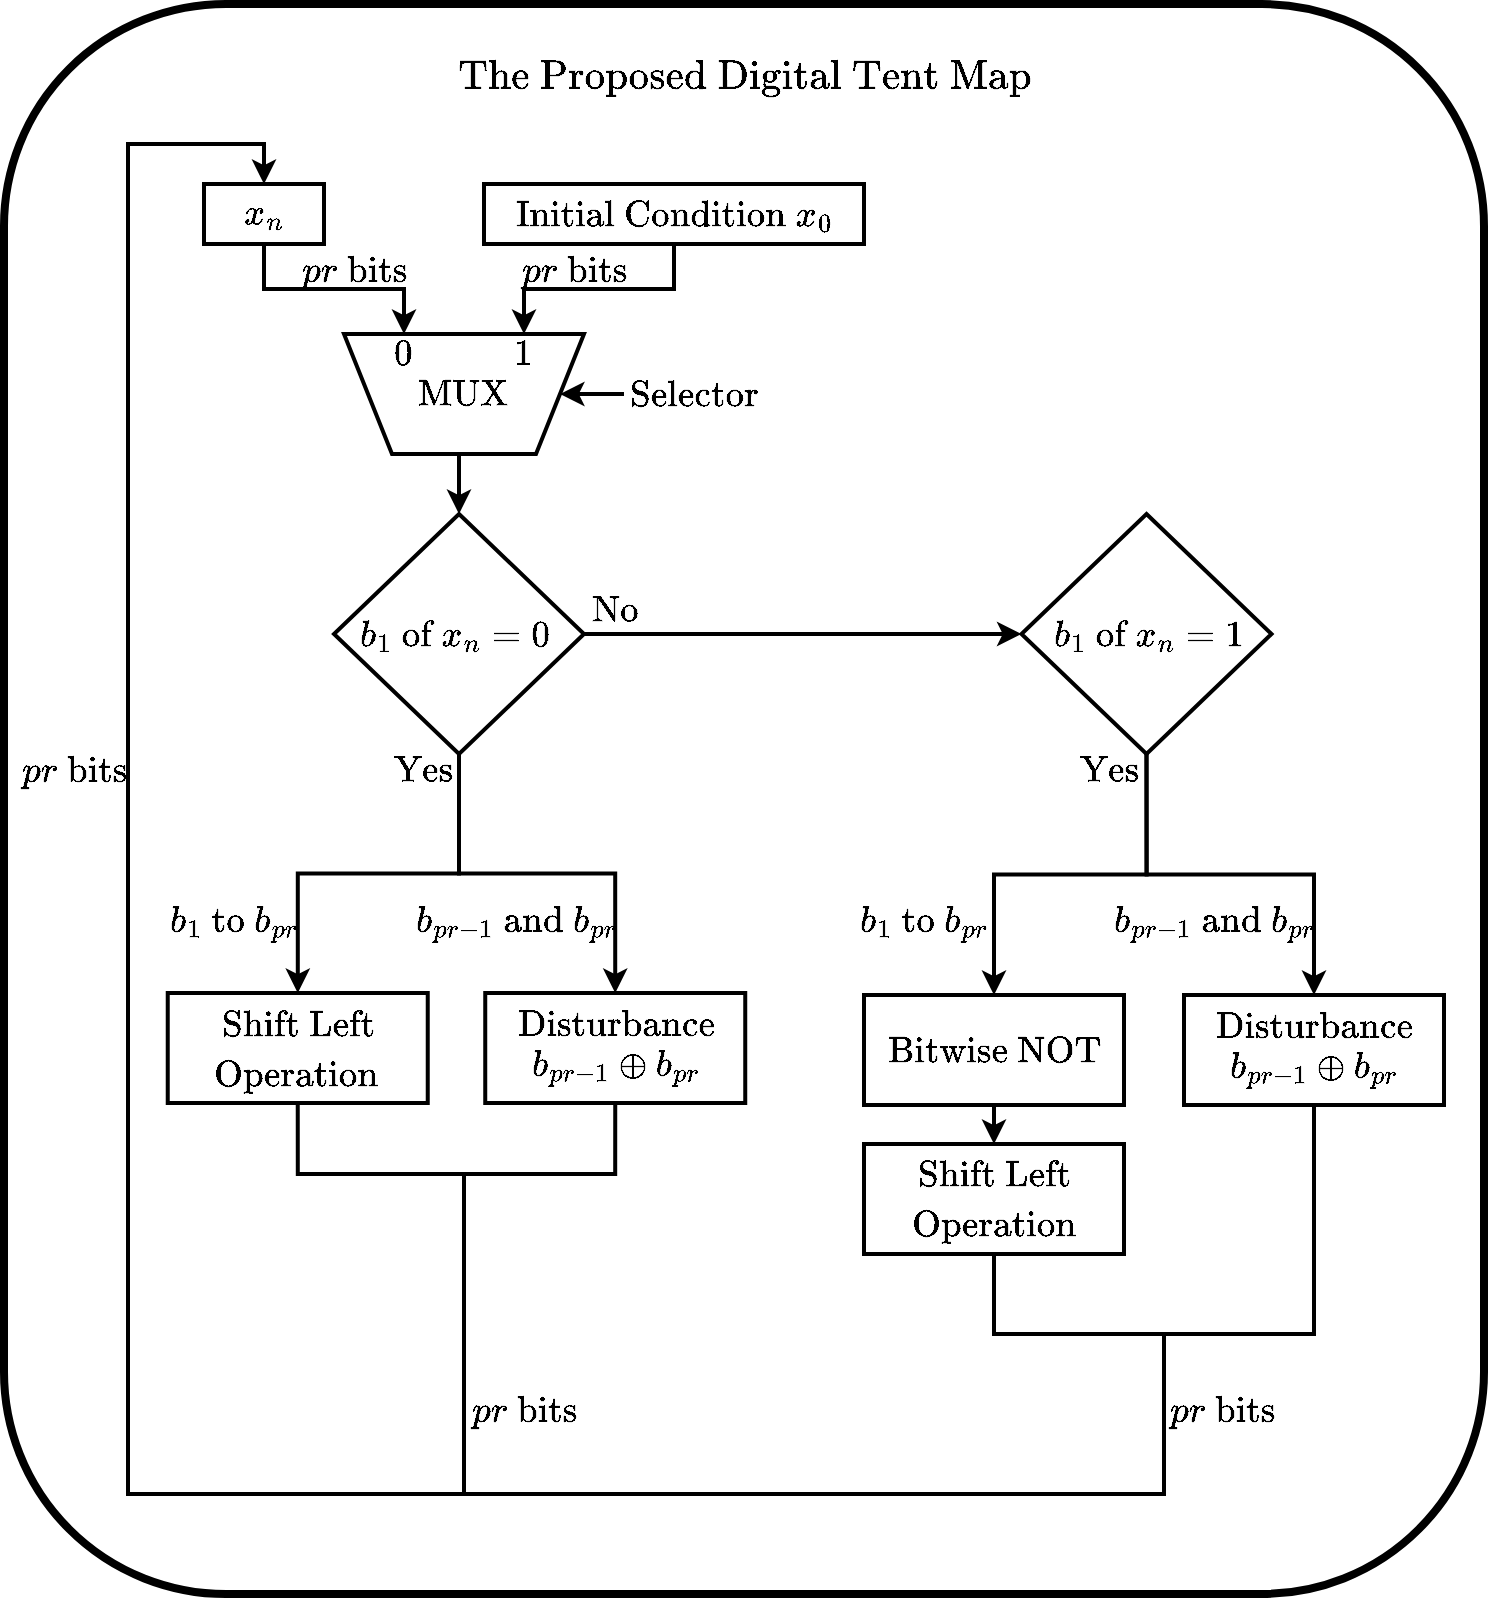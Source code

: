 <mxfile version="22.1.16" type="device">
  <diagram id="9psBLqmak3lMU7G5c20V" name="Page-1">
    <mxGraphModel dx="1489" dy="813" grid="1" gridSize="10" guides="1" tooltips="1" connect="1" arrows="1" fold="1" page="0" pageScale="1" pageWidth="827" pageHeight="1169" math="1" shadow="0">
      <root>
        <mxCell id="0" />
        <mxCell id="1" parent="0" />
        <mxCell id="FeHKe5AxDK6OaH7JaS3C-54" value="" style="rounded=1;whiteSpace=wrap;html=1;strokeWidth=4;" parent="1" vertex="1">
          <mxGeometry x="10" y="55" width="740" height="795" as="geometry" />
        </mxCell>
        <mxCell id="Nr69Wi0nUV-9w_bvXHgk-59" style="edgeStyle=orthogonalEdgeStyle;rounded=0;orthogonalLoop=1;jettySize=auto;html=1;fontSize=18;endArrow=none;endFill=0;strokeWidth=2;exitX=0.5;exitY=1;exitDx=0;exitDy=0;" parent="1" source="Nr69Wi0nUV-9w_bvXHgk-21" edge="1">
          <mxGeometry relative="1" as="geometry">
            <mxPoint x="240" y="760" as="targetPoint" />
            <Array as="points">
              <mxPoint x="505" y="720" />
              <mxPoint x="590" y="720" />
              <mxPoint x="590" y="800" />
              <mxPoint x="240" y="800" />
            </Array>
          </mxGeometry>
        </mxCell>
        <mxCell id="Nr69Wi0nUV-9w_bvXHgk-21" value="" style="rounded=0;whiteSpace=wrap;html=1;strokeWidth=2;" parent="1" vertex="1">
          <mxGeometry x="440" y="625" width="130" height="55" as="geometry" />
        </mxCell>
        <mxCell id="Nr69Wi0nUV-9w_bvXHgk-55" style="edgeStyle=orthogonalEdgeStyle;rounded=0;orthogonalLoop=1;jettySize=auto;html=1;exitX=0.5;exitY=1;exitDx=0;exitDy=0;entryX=0.5;entryY=0;entryDx=0;entryDy=0;fontSize=18;strokeWidth=2;" parent="1" source="Nr69Wi0nUV-9w_bvXHgk-19" target="Nr69Wi0nUV-9w_bvXHgk-21" edge="1">
          <mxGeometry relative="1" as="geometry">
            <Array as="points" />
          </mxGeometry>
        </mxCell>
        <mxCell id="Nr69Wi0nUV-9w_bvXHgk-19" value="" style="rounded=0;whiteSpace=wrap;html=1;strokeWidth=2;" parent="1" vertex="1">
          <mxGeometry x="440" y="550.5" width="130" height="55" as="geometry" />
        </mxCell>
        <mxCell id="Nr69Wi0nUV-9w_bvXHgk-52" style="edgeStyle=orthogonalEdgeStyle;rounded=0;orthogonalLoop=1;jettySize=auto;html=1;exitX=0.5;exitY=1;exitDx=0;exitDy=0;entryX=0.5;entryY=0;entryDx=0;entryDy=0;fontSize=18;strokeWidth=2;" parent="1" source="Nr69Wi0nUV-9w_bvXHgk-5" target="Nr69Wi0nUV-9w_bvXHgk-19" edge="1">
          <mxGeometry relative="1" as="geometry" />
        </mxCell>
        <mxCell id="Nr69Wi0nUV-9w_bvXHgk-53" style="edgeStyle=orthogonalEdgeStyle;rounded=0;orthogonalLoop=1;jettySize=auto;html=1;exitX=0.5;exitY=1;exitDx=0;exitDy=0;entryX=0.5;entryY=0;entryDx=0;entryDy=0;fontSize=18;strokeWidth=2;" parent="1" source="Nr69Wi0nUV-9w_bvXHgk-5" target="Nr69Wi0nUV-9w_bvXHgk-30" edge="1">
          <mxGeometry relative="1" as="geometry" />
        </mxCell>
        <mxCell id="Nr69Wi0nUV-9w_bvXHgk-5" value="" style="rhombus;whiteSpace=wrap;html=1;strokeWidth=2;fontSize=28;" parent="1" vertex="1">
          <mxGeometry x="518.75" y="310" width="125" height="120" as="geometry" />
        </mxCell>
        <mxCell id="FeHKe5AxDK6OaH7JaS3C-24" style="edgeStyle=orthogonalEdgeStyle;rounded=0;orthogonalLoop=1;jettySize=auto;html=1;exitX=0.5;exitY=1;exitDx=0;exitDy=0;entryX=0.25;entryY=1;entryDx=0;entryDy=0;strokeWidth=2;" parent="1" source="FeHKe5AxDK6OaH7JaS3C-19" target="FeHKe5AxDK6OaH7JaS3C-11" edge="1">
          <mxGeometry relative="1" as="geometry" />
        </mxCell>
        <mxCell id="FeHKe5AxDK6OaH7JaS3C-19" value="" style="rounded=0;whiteSpace=wrap;html=1;strokeWidth=2;" parent="1" vertex="1">
          <mxGeometry x="250" y="145" width="190" height="30" as="geometry" />
        </mxCell>
        <mxCell id="FeHKe5AxDK6OaH7JaS3C-23" style="edgeStyle=orthogonalEdgeStyle;rounded=0;orthogonalLoop=1;jettySize=auto;html=1;exitX=0.5;exitY=1;exitDx=0;exitDy=0;entryX=0.75;entryY=1;entryDx=0;entryDy=0;strokeWidth=2;" parent="1" source="FeHKe5AxDK6OaH7JaS3C-14" target="FeHKe5AxDK6OaH7JaS3C-11" edge="1">
          <mxGeometry relative="1" as="geometry" />
        </mxCell>
        <mxCell id="FeHKe5AxDK6OaH7JaS3C-14" value="" style="rounded=0;whiteSpace=wrap;html=1;strokeWidth=2;" parent="1" vertex="1">
          <mxGeometry x="110" y="145" width="60" height="30" as="geometry" />
        </mxCell>
        <mxCell id="Nr69Wi0nUV-9w_bvXHgk-33" style="edgeStyle=orthogonalEdgeStyle;rounded=0;orthogonalLoop=1;jettySize=auto;html=1;exitX=0.5;exitY=0;exitDx=0;exitDy=0;entryX=0.5;entryY=0;entryDx=0;entryDy=0;fontSize=18;strokeWidth=2;" parent="1" source="FeHKe5AxDK6OaH7JaS3C-11" target="Nr69Wi0nUV-9w_bvXHgk-1" edge="1">
          <mxGeometry relative="1" as="geometry" />
        </mxCell>
        <mxCell id="FeHKe5AxDK6OaH7JaS3C-11" value="" style="shape=trapezoid;perimeter=trapezoidPerimeter;whiteSpace=wrap;html=1;rotation=-180;strokeWidth=2;" parent="1" vertex="1">
          <mxGeometry x="180" y="220" width="120" height="60" as="geometry" />
        </mxCell>
        <mxCell id="FeHKe5AxDK6OaH7JaS3C-13" value="&lt;font face=&quot;Times New Roman&quot; style=&quot;font-size: 18px&quot;&gt;$$x_{n}$$&lt;/font&gt;" style="text;html=1;strokeColor=none;fillColor=none;align=center;verticalAlign=middle;whiteSpace=wrap;rounded=0;" parent="1" vertex="1">
          <mxGeometry x="120" y="150" width="40" height="20" as="geometry" />
        </mxCell>
        <mxCell id="FeHKe5AxDK6OaH7JaS3C-25" value="&lt;font style=&quot;font-size: 18px&quot; face=&quot;Times New Roman&quot;&gt;$$\mbox{MUX}$$&lt;/font&gt;" style="text;html=1;strokeColor=none;fillColor=none;align=center;verticalAlign=middle;whiteSpace=wrap;rounded=0;" parent="1" vertex="1">
          <mxGeometry x="220" y="240" width="40" height="20" as="geometry" />
        </mxCell>
        <mxCell id="FeHKe5AxDK6OaH7JaS3C-27" value="&lt;font face=&quot;Times New Roman&quot; style=&quot;font-size: 18px&quot;&gt;$$0$$&lt;/font&gt;" style="text;html=1;strokeColor=none;fillColor=none;align=center;verticalAlign=middle;whiteSpace=wrap;rounded=0;" parent="1" vertex="1">
          <mxGeometry x="190" y="220" width="40" height="20" as="geometry" />
        </mxCell>
        <mxCell id="FeHKe5AxDK6OaH7JaS3C-28" value="&lt;font face=&quot;Times New Roman&quot; style=&quot;font-size: 18px&quot;&gt;$$1$$&lt;/font&gt;" style="text;html=1;strokeColor=none;fillColor=none;align=center;verticalAlign=middle;whiteSpace=wrap;rounded=0;" parent="1" vertex="1">
          <mxGeometry x="250" y="220" width="40" height="20" as="geometry" />
        </mxCell>
        <mxCell id="FeHKe5AxDK6OaH7JaS3C-55" value="&lt;font face=&quot;Times New Roman&quot; size=&quot;1&quot;&gt;&lt;b style=&quot;font-size: 20px&quot;&gt;$$\mbox{The Proposed Digital Tent Map}$$&lt;/b&gt;&lt;/font&gt;" style="text;html=1;strokeColor=none;fillColor=none;align=center;verticalAlign=middle;whiteSpace=wrap;rounded=0;" parent="1" vertex="1">
          <mxGeometry x="282.5" y="80" width="195" height="20" as="geometry" />
        </mxCell>
        <mxCell id="FeHKe5AxDK6OaH7JaS3C-60" value="&lt;font face=&quot;Times New Roman&quot; style=&quot;font-size: 18px&quot;&gt;$$pr \mbox{ bits}$$&lt;/font&gt;" style="text;html=1;strokeColor=none;fillColor=none;align=center;verticalAlign=middle;whiteSpace=wrap;rounded=0;" parent="1" vertex="1">
          <mxGeometry x="270" y="180" width="50" height="15" as="geometry" />
        </mxCell>
        <mxCell id="0HrdnU-paA8ifOm6ZiVV-5" style="edgeStyle=orthogonalEdgeStyle;rounded=0;orthogonalLoop=1;jettySize=auto;html=1;exitX=0;exitY=0.5;exitDx=0;exitDy=0;entryX=0;entryY=0.5;entryDx=0;entryDy=0;strokeWidth=2;" parent="1" source="0HrdnU-paA8ifOm6ZiVV-1" target="FeHKe5AxDK6OaH7JaS3C-11" edge="1">
          <mxGeometry relative="1" as="geometry" />
        </mxCell>
        <mxCell id="0HrdnU-paA8ifOm6ZiVV-1" value="&lt;font face=&quot;Times New Roman&quot; style=&quot;font-size: 18px&quot;&gt;$$\mbox{Selector}$$&lt;/font&gt;" style="text;html=1;align=center;verticalAlign=middle;whiteSpace=wrap;rounded=0;" parent="1" vertex="1">
          <mxGeometry x="320" y="240" width="70" height="20" as="geometry" />
        </mxCell>
        <mxCell id="SsBugj1qO_zvcVvCPO-J-2" value="&lt;font face=&quot;Times New Roman&quot; style=&quot;font-size: 18px&quot;&gt;$$pr \mbox{ bits}$$&lt;/font&gt;" style="text;html=1;strokeColor=none;fillColor=none;align=center;verticalAlign=middle;whiteSpace=wrap;rounded=0;" parent="1" vertex="1">
          <mxGeometry x="160" y="180" width="50" height="15" as="geometry" />
        </mxCell>
        <mxCell id="SsBugj1qO_zvcVvCPO-J-3" value="&lt;font face=&quot;Times New Roman&quot; style=&quot;font-size: 18px&quot;&gt;$$pr \mbox{ bits}$$&lt;/font&gt;" style="text;html=1;strokeColor=none;fillColor=none;align=center;verticalAlign=middle;whiteSpace=wrap;rounded=0;" parent="1" vertex="1">
          <mxGeometry x="20" y="427.5" width="50" height="20" as="geometry" />
        </mxCell>
        <mxCell id="H7YKW8HKfVctBGTN-zOs-3" value="&lt;span style=&quot;background-color: rgb(255 , 255 , 255)&quot;&gt;$$\mbox{Initial Condition} \ x_{0}$$&lt;/span&gt;" style="text;html=1;strokeColor=none;fillColor=none;align=center;verticalAlign=middle;whiteSpace=wrap;rounded=0;fontFamily=Times New Roman;fontSize=18;" parent="1" vertex="1">
          <mxGeometry x="255" y="147.5" width="180" height="25" as="geometry" />
        </mxCell>
        <mxCell id="Nr69Wi0nUV-9w_bvXHgk-11" style="edgeStyle=orthogonalEdgeStyle;rounded=0;orthogonalLoop=1;jettySize=auto;html=1;fontSize=18;strokeWidth=2;entryX=0;entryY=0.5;entryDx=0;entryDy=0;" parent="1" source="Nr69Wi0nUV-9w_bvXHgk-1" target="Nr69Wi0nUV-9w_bvXHgk-5" edge="1">
          <mxGeometry relative="1" as="geometry">
            <mxPoint x="380" y="370" as="targetPoint" />
          </mxGeometry>
        </mxCell>
        <mxCell id="Nr69Wi0nUV-9w_bvXHgk-39" style="edgeStyle=orthogonalEdgeStyle;rounded=0;orthogonalLoop=1;jettySize=auto;html=1;exitX=0.5;exitY=1;exitDx=0;exitDy=0;fontSize=18;strokeWidth=2;" parent="1" source="Nr69Wi0nUV-9w_bvXHgk-1" target="Nr69Wi0nUV-9w_bvXHgk-24" edge="1">
          <mxGeometry relative="1" as="geometry" />
        </mxCell>
        <mxCell id="Nr69Wi0nUV-9w_bvXHgk-41" style="edgeStyle=orthogonalEdgeStyle;rounded=0;orthogonalLoop=1;jettySize=auto;html=1;exitX=0.5;exitY=1;exitDx=0;exitDy=0;entryX=0.5;entryY=0;entryDx=0;entryDy=0;fontSize=18;strokeWidth=2;" parent="1" source="Nr69Wi0nUV-9w_bvXHgk-1" target="Nr69Wi0nUV-9w_bvXHgk-27" edge="1">
          <mxGeometry relative="1" as="geometry" />
        </mxCell>
        <mxCell id="Nr69Wi0nUV-9w_bvXHgk-1" value="" style="rhombus;whiteSpace=wrap;html=1;strokeWidth=2;fontSize=28;" parent="1" vertex="1">
          <mxGeometry x="175" y="310" width="125" height="120" as="geometry" />
        </mxCell>
        <mxCell id="Nr69Wi0nUV-9w_bvXHgk-2" value="&lt;font style=&quot;font-size: 18px&quot; face=&quot;Times New Roman&quot;&gt;$$b_1 \ \mbox{of} \ x_{n}=0$$&lt;/font&gt;" style="text;html=1;strokeColor=none;fillColor=none;align=center;verticalAlign=middle;whiteSpace=wrap;rounded=0;" parent="1" vertex="1">
          <mxGeometry x="181.25" y="360" width="110" height="20" as="geometry" />
        </mxCell>
        <mxCell id="Nr69Wi0nUV-9w_bvXHgk-12" value="&lt;font face=&quot;Times New Roman&quot; style=&quot;font-size: 18px&quot;&gt;$$\mbox{No}$$&lt;/font&gt;" style="text;html=1;strokeColor=none;fillColor=none;align=center;verticalAlign=middle;whiteSpace=wrap;rounded=0;" parent="1" vertex="1">
          <mxGeometry x="291.25" y="350" width="50" height="15" as="geometry" />
        </mxCell>
        <mxCell id="Nr69Wi0nUV-9w_bvXHgk-13" value="&lt;font style=&quot;font-size: 18px&quot; face=&quot;Times New Roman&quot;&gt;$$b_1 \ \mbox{of} \ x_{n}=1$$&lt;/font&gt;" style="text;html=1;strokeColor=none;fillColor=none;align=center;verticalAlign=middle;whiteSpace=wrap;rounded=0;" parent="1" vertex="1">
          <mxGeometry x="527.5" y="360" width="110" height="20" as="geometry" />
        </mxCell>
        <mxCell id="Nr69Wi0nUV-9w_bvXHgk-17" value="&lt;font style=&quot;font-size: 18px&quot; face=&quot;Times New Roman&quot;&gt;$$\mbox{Shift Left}$$&lt;/font&gt;" style="text;html=1;strokeColor=none;fillColor=none;align=center;verticalAlign=middle;whiteSpace=wrap;rounded=0;" parent="1" vertex="1">
          <mxGeometry x="455" y="610" width="100" height="60" as="geometry" />
        </mxCell>
        <mxCell id="Nr69Wi0nUV-9w_bvXHgk-18" value="&lt;font style=&quot;font-size: 18px&quot; face=&quot;Times New Roman&quot;&gt;$$\mbox{Operation}$$&lt;/font&gt;" style="text;html=1;strokeColor=none;fillColor=none;align=center;verticalAlign=middle;whiteSpace=wrap;rounded=0;" parent="1" vertex="1">
          <mxGeometry x="455" y="635" width="100" height="60" as="geometry" />
        </mxCell>
        <mxCell id="Nr69Wi0nUV-9w_bvXHgk-20" value="&lt;font style=&quot;font-size: 18px&quot; face=&quot;Times New Roman&quot;&gt;$$\mbox{Bitwise NOT}$$&lt;/font&gt;" style="text;html=1;strokeColor=none;fillColor=none;align=center;verticalAlign=middle;whiteSpace=wrap;rounded=0;" parent="1" vertex="1">
          <mxGeometry x="455" y="548" width="100" height="60" as="geometry" />
        </mxCell>
        <mxCell id="Nr69Wi0nUV-9w_bvXHgk-56" style="edgeStyle=orthogonalEdgeStyle;rounded=0;orthogonalLoop=1;jettySize=auto;html=1;exitX=0.5;exitY=1;exitDx=0;exitDy=0;entryX=0.5;entryY=0;entryDx=0;entryDy=0;fontSize=18;strokeWidth=2;" parent="1" source="Nr69Wi0nUV-9w_bvXHgk-24" target="FeHKe5AxDK6OaH7JaS3C-14" edge="1">
          <mxGeometry relative="1" as="geometry">
            <Array as="points">
              <mxPoint x="157" y="640" />
              <mxPoint x="240" y="640" />
              <mxPoint x="240" y="800" />
              <mxPoint x="72" y="800" />
              <mxPoint x="72" y="125" />
              <mxPoint x="140" y="125" />
            </Array>
          </mxGeometry>
        </mxCell>
        <mxCell id="Nr69Wi0nUV-9w_bvXHgk-24" value="" style="rounded=0;whiteSpace=wrap;html=1;strokeWidth=2;" parent="1" vertex="1">
          <mxGeometry x="91.87" y="549.5" width="130" height="55" as="geometry" />
        </mxCell>
        <mxCell id="Nr69Wi0nUV-9w_bvXHgk-25" value="&lt;font style=&quot;font-size: 18px&quot; face=&quot;Times New Roman&quot;&gt;$$\mbox{Shift Left}$$&lt;/font&gt;" style="text;html=1;strokeColor=none;fillColor=none;align=center;verticalAlign=middle;whiteSpace=wrap;rounded=0;" parent="1" vertex="1">
          <mxGeometry x="106.87" y="534.5" width="100" height="60" as="geometry" />
        </mxCell>
        <mxCell id="Nr69Wi0nUV-9w_bvXHgk-26" value="&lt;font style=&quot;font-size: 18px&quot; face=&quot;Times New Roman&quot;&gt;$$\mbox{Operation}$$&lt;/font&gt;" style="text;html=1;strokeColor=none;fillColor=none;align=center;verticalAlign=middle;whiteSpace=wrap;rounded=0;" parent="1" vertex="1">
          <mxGeometry x="106.87" y="559.5" width="99.37" height="60" as="geometry" />
        </mxCell>
        <mxCell id="Nr69Wi0nUV-9w_bvXHgk-57" style="edgeStyle=orthogonalEdgeStyle;rounded=0;orthogonalLoop=1;jettySize=auto;html=1;exitX=0.5;exitY=1;exitDx=0;exitDy=0;fontSize=18;strokeWidth=2;endArrow=none;endFill=0;" parent="1" source="Nr69Wi0nUV-9w_bvXHgk-27" edge="1">
          <mxGeometry relative="1" as="geometry">
            <mxPoint x="160" y="640" as="targetPoint" />
            <Array as="points">
              <mxPoint x="316" y="640" />
            </Array>
          </mxGeometry>
        </mxCell>
        <mxCell id="Nr69Wi0nUV-9w_bvXHgk-27" value="" style="rounded=0;whiteSpace=wrap;html=1;strokeWidth=2;" parent="1" vertex="1">
          <mxGeometry x="250.62" y="549.5" width="130" height="55" as="geometry" />
        </mxCell>
        <mxCell id="Nr69Wi0nUV-9w_bvXHgk-28" value="&lt;font face=&quot;Times New Roman&quot; style=&quot;font-size: 18px&quot;&gt;$$\mbox{Disturbance}$$&lt;/font&gt;" style="text;html=1;strokeColor=none;fillColor=none;align=center;verticalAlign=middle;whiteSpace=wrap;rounded=0;strokeWidth=2;" parent="1" vertex="1">
          <mxGeometry x="260.62" y="554.5" width="110" height="20" as="geometry" />
        </mxCell>
        <mxCell id="Nr69Wi0nUV-9w_bvXHgk-29" value="&lt;span style=&quot;background-color: rgb(255 , 255 , 255)&quot;&gt;&lt;font face=&quot;Times New Roman&quot; style=&quot;font-size: 18px&quot;&gt;$$b_{pr-1} \oplus b_{pr}$$&lt;/font&gt;&lt;/span&gt;" style="text;html=1;strokeColor=none;fillColor=none;align=center;verticalAlign=middle;whiteSpace=wrap;rounded=0;fontSize=24;strokeWidth=2;" parent="1" vertex="1">
          <mxGeometry x="285.62" y="574.5" width="60" height="20" as="geometry" />
        </mxCell>
        <mxCell id="Nr69Wi0nUV-9w_bvXHgk-60" style="edgeStyle=orthogonalEdgeStyle;rounded=0;orthogonalLoop=1;jettySize=auto;html=1;exitX=0.5;exitY=1;exitDx=0;exitDy=0;fontSize=18;endArrow=none;endFill=0;strokeWidth=2;" parent="1" source="Nr69Wi0nUV-9w_bvXHgk-30" edge="1">
          <mxGeometry relative="1" as="geometry">
            <mxPoint x="510" y="720" as="targetPoint" />
            <Array as="points">
              <mxPoint x="665" y="720" />
            </Array>
          </mxGeometry>
        </mxCell>
        <mxCell id="Nr69Wi0nUV-9w_bvXHgk-30" value="" style="rounded=0;whiteSpace=wrap;html=1;strokeWidth=2;" parent="1" vertex="1">
          <mxGeometry x="600" y="550.5" width="130" height="55" as="geometry" />
        </mxCell>
        <mxCell id="Nr69Wi0nUV-9w_bvXHgk-31" value="&lt;font face=&quot;Times New Roman&quot; style=&quot;font-size: 18px&quot;&gt;$$\mbox{Disturbance}$$&lt;/font&gt;" style="text;html=1;strokeColor=none;fillColor=none;align=center;verticalAlign=middle;whiteSpace=wrap;rounded=0;strokeWidth=2;" parent="1" vertex="1">
          <mxGeometry x="610" y="555.5" width="110" height="20" as="geometry" />
        </mxCell>
        <mxCell id="Nr69Wi0nUV-9w_bvXHgk-32" value="&lt;span style=&quot;background-color: rgb(255 , 255 , 255)&quot;&gt;&lt;font face=&quot;Times New Roman&quot; style=&quot;font-size: 18px&quot;&gt;$$b_{pr-1} \oplus b_{pr}$$&lt;/font&gt;&lt;/span&gt;" style="text;html=1;strokeColor=none;fillColor=none;align=center;verticalAlign=middle;whiteSpace=wrap;rounded=0;fontSize=24;strokeWidth=2;" parent="1" vertex="1">
          <mxGeometry x="635" y="575.5" width="60" height="20" as="geometry" />
        </mxCell>
        <mxCell id="Nr69Wi0nUV-9w_bvXHgk-38" value="&lt;font face=&quot;Times New Roman&quot; style=&quot;font-size: 18px&quot;&gt;$$\mbox{Yes}$$&lt;/font&gt;" style="text;html=1;strokeColor=none;fillColor=none;align=center;verticalAlign=middle;whiteSpace=wrap;rounded=0;" parent="1" vertex="1">
          <mxGeometry x="200" y="430" width="40" height="15" as="geometry" />
        </mxCell>
        <mxCell id="Nr69Wi0nUV-9w_bvXHgk-42" value="&lt;font face=&quot;Times New Roman&quot; style=&quot;font-size: 18px&quot;&gt;$$b_1 \ \mbox{to} \ b_{pr}$$&lt;/font&gt;" style="text;html=1;strokeColor=none;fillColor=none;align=center;verticalAlign=middle;whiteSpace=wrap;rounded=0;" parent="1" vertex="1">
          <mxGeometry x="90" y="505" width="70" height="15" as="geometry" />
        </mxCell>
        <mxCell id="Nr69Wi0nUV-9w_bvXHgk-44" value="&lt;span style=&quot;background-color: rgb(248 , 249 , 250)&quot;&gt;&lt;font style=&quot;font-size: 18px&quot; face=&quot;Times New Roman&quot;&gt;$$b_{pr-1} \ \mbox{and} \ b_{pr}$$&lt;/font&gt;&lt;/span&gt;" style="text;html=1;strokeColor=none;fillColor=none;align=center;verticalAlign=middle;whiteSpace=wrap;rounded=0;" parent="1" vertex="1">
          <mxGeometry x="221.87" y="507.5" width="88.13" height="10" as="geometry" />
        </mxCell>
        <mxCell id="Nr69Wi0nUV-9w_bvXHgk-49" value="&lt;font face=&quot;Times New Roman&quot; style=&quot;font-size: 18px&quot;&gt;$$\mbox{Yes}$$&lt;/font&gt;" style="text;html=1;strokeColor=none;fillColor=none;align=center;verticalAlign=middle;whiteSpace=wrap;rounded=0;" parent="1" vertex="1">
          <mxGeometry x="545" y="430" width="35" height="15" as="geometry" />
        </mxCell>
        <mxCell id="Nr69Wi0nUV-9w_bvXHgk-50" value="&lt;font face=&quot;Times New Roman&quot; style=&quot;font-size: 18px&quot;&gt;$$b_1 \ \mbox{to} \ b_{pr}$$&lt;/font&gt;" style="text;html=1;strokeColor=none;fillColor=none;align=center;verticalAlign=middle;whiteSpace=wrap;rounded=0;" parent="1" vertex="1">
          <mxGeometry x="440" y="505" width="60" height="15" as="geometry" />
        </mxCell>
        <mxCell id="Nr69Wi0nUV-9w_bvXHgk-51" value="&lt;span style=&quot;background-color: rgb(248 , 249 , 250)&quot;&gt;&lt;font style=&quot;font-size: 18px&quot; face=&quot;Times New Roman&quot;&gt;$$b_{pr-1} \ \mbox{and} \ b_{pr}$$&lt;/font&gt;&lt;/span&gt;" style="text;html=1;strokeColor=none;fillColor=none;align=center;verticalAlign=middle;whiteSpace=wrap;rounded=0;" parent="1" vertex="1">
          <mxGeometry x="580" y="507.5" width="70" height="10" as="geometry" />
        </mxCell>
        <mxCell id="Nr69Wi0nUV-9w_bvXHgk-58" value="&lt;font face=&quot;Times New Roman&quot; style=&quot;font-size: 18px&quot;&gt;$$pr \mbox{ bits}$$&lt;/font&gt;" style="text;html=1;strokeColor=none;fillColor=none;align=center;verticalAlign=middle;whiteSpace=wrap;rounded=0;" parent="1" vertex="1">
          <mxGeometry x="245" y="750" width="50" height="15" as="geometry" />
        </mxCell>
        <mxCell id="Nr69Wi0nUV-9w_bvXHgk-61" value="&lt;font face=&quot;Times New Roman&quot; style=&quot;font-size: 18px&quot;&gt;$$pr \mbox{ bits}$$&lt;/font&gt;" style="text;html=1;strokeColor=none;fillColor=none;align=center;verticalAlign=middle;whiteSpace=wrap;rounded=0;" parent="1" vertex="1">
          <mxGeometry x="593.75" y="750" width="50" height="15" as="geometry" />
        </mxCell>
      </root>
    </mxGraphModel>
  </diagram>
</mxfile>
